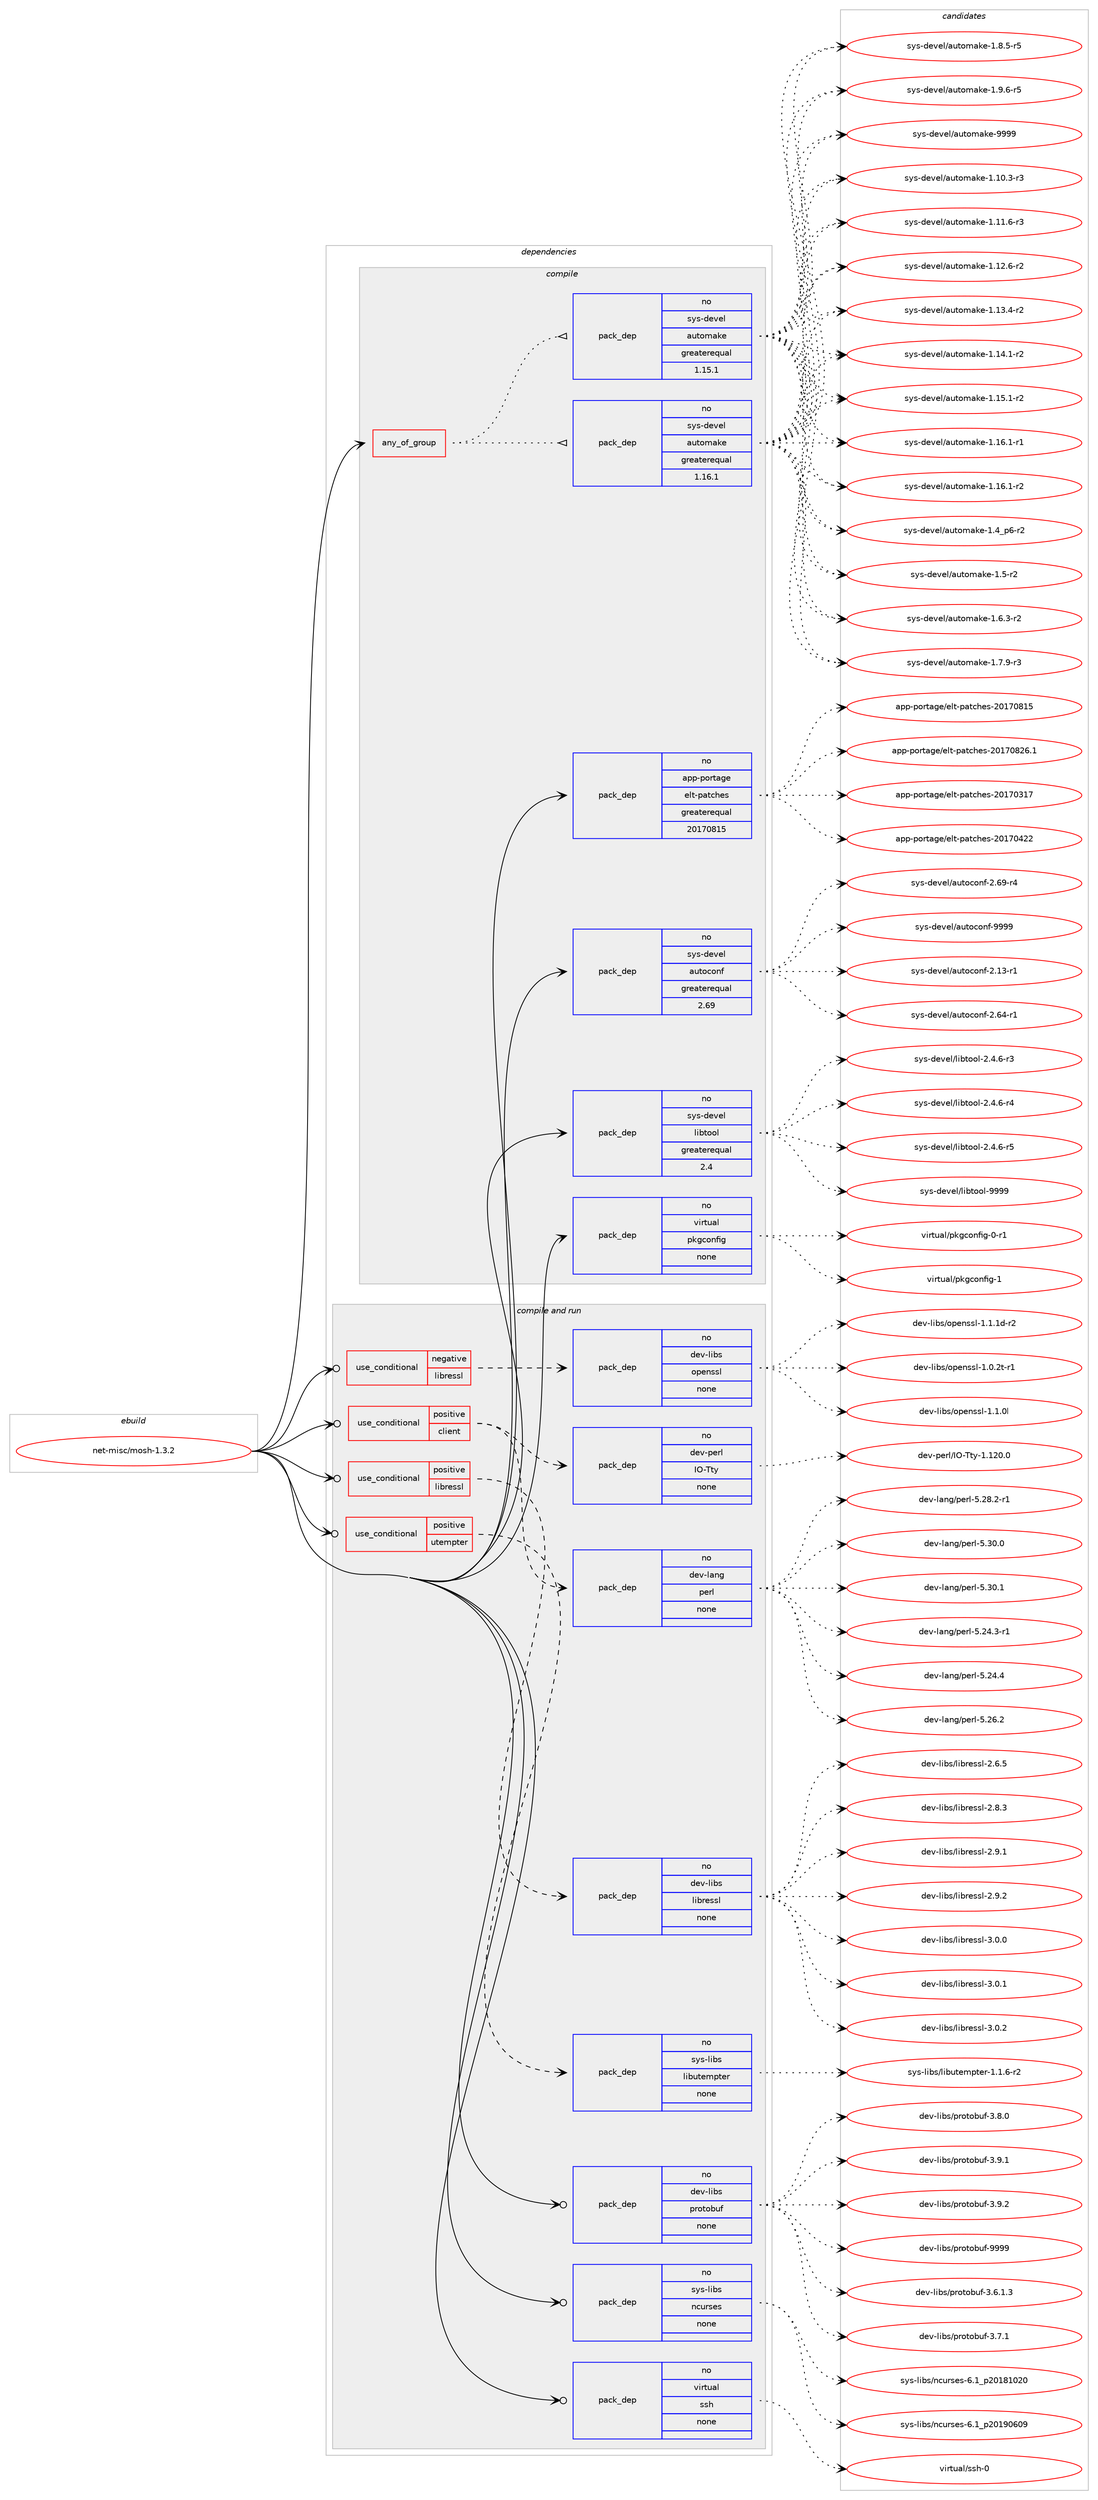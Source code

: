 digraph prolog {

# *************
# Graph options
# *************

newrank=true;
concentrate=true;
compound=true;
graph [rankdir=LR,fontname=Helvetica,fontsize=10,ranksep=1.5];#, ranksep=2.5, nodesep=0.2];
edge  [arrowhead=vee];
node  [fontname=Helvetica,fontsize=10];

# **********
# The ebuild
# **********

subgraph cluster_leftcol {
color=gray;
rank=same;
label=<<i>ebuild</i>>;
id [label="net-misc/mosh-1.3.2", color=red, width=4, href="../net-misc/mosh-1.3.2.svg"];
}

# ****************
# The dependencies
# ****************

subgraph cluster_midcol {
color=gray;
label=<<i>dependencies</i>>;
subgraph cluster_compile {
fillcolor="#eeeeee";
style=filled;
label=<<i>compile</i>>;
subgraph any14175 {
dependency834571 [label=<<TABLE BORDER="0" CELLBORDER="1" CELLSPACING="0" CELLPADDING="4"><TR><TD CELLPADDING="10">any_of_group</TD></TR></TABLE>>, shape=none, color=red];subgraph pack616414 {
dependency834572 [label=<<TABLE BORDER="0" CELLBORDER="1" CELLSPACING="0" CELLPADDING="4" WIDTH="220"><TR><TD ROWSPAN="6" CELLPADDING="30">pack_dep</TD></TR><TR><TD WIDTH="110">no</TD></TR><TR><TD>sys-devel</TD></TR><TR><TD>automake</TD></TR><TR><TD>greaterequal</TD></TR><TR><TD>1.16.1</TD></TR></TABLE>>, shape=none, color=blue];
}
dependency834571:e -> dependency834572:w [weight=20,style="dotted",arrowhead="oinv"];
subgraph pack616415 {
dependency834573 [label=<<TABLE BORDER="0" CELLBORDER="1" CELLSPACING="0" CELLPADDING="4" WIDTH="220"><TR><TD ROWSPAN="6" CELLPADDING="30">pack_dep</TD></TR><TR><TD WIDTH="110">no</TD></TR><TR><TD>sys-devel</TD></TR><TR><TD>automake</TD></TR><TR><TD>greaterequal</TD></TR><TR><TD>1.15.1</TD></TR></TABLE>>, shape=none, color=blue];
}
dependency834571:e -> dependency834573:w [weight=20,style="dotted",arrowhead="oinv"];
}
id:e -> dependency834571:w [weight=20,style="solid",arrowhead="vee"];
subgraph pack616416 {
dependency834574 [label=<<TABLE BORDER="0" CELLBORDER="1" CELLSPACING="0" CELLPADDING="4" WIDTH="220"><TR><TD ROWSPAN="6" CELLPADDING="30">pack_dep</TD></TR><TR><TD WIDTH="110">no</TD></TR><TR><TD>app-portage</TD></TR><TR><TD>elt-patches</TD></TR><TR><TD>greaterequal</TD></TR><TR><TD>20170815</TD></TR></TABLE>>, shape=none, color=blue];
}
id:e -> dependency834574:w [weight=20,style="solid",arrowhead="vee"];
subgraph pack616417 {
dependency834575 [label=<<TABLE BORDER="0" CELLBORDER="1" CELLSPACING="0" CELLPADDING="4" WIDTH="220"><TR><TD ROWSPAN="6" CELLPADDING="30">pack_dep</TD></TR><TR><TD WIDTH="110">no</TD></TR><TR><TD>sys-devel</TD></TR><TR><TD>autoconf</TD></TR><TR><TD>greaterequal</TD></TR><TR><TD>2.69</TD></TR></TABLE>>, shape=none, color=blue];
}
id:e -> dependency834575:w [weight=20,style="solid",arrowhead="vee"];
subgraph pack616418 {
dependency834576 [label=<<TABLE BORDER="0" CELLBORDER="1" CELLSPACING="0" CELLPADDING="4" WIDTH="220"><TR><TD ROWSPAN="6" CELLPADDING="30">pack_dep</TD></TR><TR><TD WIDTH="110">no</TD></TR><TR><TD>sys-devel</TD></TR><TR><TD>libtool</TD></TR><TR><TD>greaterequal</TD></TR><TR><TD>2.4</TD></TR></TABLE>>, shape=none, color=blue];
}
id:e -> dependency834576:w [weight=20,style="solid",arrowhead="vee"];
subgraph pack616419 {
dependency834577 [label=<<TABLE BORDER="0" CELLBORDER="1" CELLSPACING="0" CELLPADDING="4" WIDTH="220"><TR><TD ROWSPAN="6" CELLPADDING="30">pack_dep</TD></TR><TR><TD WIDTH="110">no</TD></TR><TR><TD>virtual</TD></TR><TR><TD>pkgconfig</TD></TR><TR><TD>none</TD></TR><TR><TD></TD></TR></TABLE>>, shape=none, color=blue];
}
id:e -> dependency834577:w [weight=20,style="solid",arrowhead="vee"];
}
subgraph cluster_compileandrun {
fillcolor="#eeeeee";
style=filled;
label=<<i>compile and run</i>>;
subgraph cond203525 {
dependency834578 [label=<<TABLE BORDER="0" CELLBORDER="1" CELLSPACING="0" CELLPADDING="4"><TR><TD ROWSPAN="3" CELLPADDING="10">use_conditional</TD></TR><TR><TD>negative</TD></TR><TR><TD>libressl</TD></TR></TABLE>>, shape=none, color=red];
subgraph pack616420 {
dependency834579 [label=<<TABLE BORDER="0" CELLBORDER="1" CELLSPACING="0" CELLPADDING="4" WIDTH="220"><TR><TD ROWSPAN="6" CELLPADDING="30">pack_dep</TD></TR><TR><TD WIDTH="110">no</TD></TR><TR><TD>dev-libs</TD></TR><TR><TD>openssl</TD></TR><TR><TD>none</TD></TR><TR><TD></TD></TR></TABLE>>, shape=none, color=blue];
}
dependency834578:e -> dependency834579:w [weight=20,style="dashed",arrowhead="vee"];
}
id:e -> dependency834578:w [weight=20,style="solid",arrowhead="odotvee"];
subgraph cond203526 {
dependency834580 [label=<<TABLE BORDER="0" CELLBORDER="1" CELLSPACING="0" CELLPADDING="4"><TR><TD ROWSPAN="3" CELLPADDING="10">use_conditional</TD></TR><TR><TD>positive</TD></TR><TR><TD>client</TD></TR></TABLE>>, shape=none, color=red];
subgraph pack616421 {
dependency834581 [label=<<TABLE BORDER="0" CELLBORDER="1" CELLSPACING="0" CELLPADDING="4" WIDTH="220"><TR><TD ROWSPAN="6" CELLPADDING="30">pack_dep</TD></TR><TR><TD WIDTH="110">no</TD></TR><TR><TD>dev-lang</TD></TR><TR><TD>perl</TD></TR><TR><TD>none</TD></TR><TR><TD></TD></TR></TABLE>>, shape=none, color=blue];
}
dependency834580:e -> dependency834581:w [weight=20,style="dashed",arrowhead="vee"];
subgraph pack616422 {
dependency834582 [label=<<TABLE BORDER="0" CELLBORDER="1" CELLSPACING="0" CELLPADDING="4" WIDTH="220"><TR><TD ROWSPAN="6" CELLPADDING="30">pack_dep</TD></TR><TR><TD WIDTH="110">no</TD></TR><TR><TD>dev-perl</TD></TR><TR><TD>IO-Tty</TD></TR><TR><TD>none</TD></TR><TR><TD></TD></TR></TABLE>>, shape=none, color=blue];
}
dependency834580:e -> dependency834582:w [weight=20,style="dashed",arrowhead="vee"];
}
id:e -> dependency834580:w [weight=20,style="solid",arrowhead="odotvee"];
subgraph cond203527 {
dependency834583 [label=<<TABLE BORDER="0" CELLBORDER="1" CELLSPACING="0" CELLPADDING="4"><TR><TD ROWSPAN="3" CELLPADDING="10">use_conditional</TD></TR><TR><TD>positive</TD></TR><TR><TD>libressl</TD></TR></TABLE>>, shape=none, color=red];
subgraph pack616423 {
dependency834584 [label=<<TABLE BORDER="0" CELLBORDER="1" CELLSPACING="0" CELLPADDING="4" WIDTH="220"><TR><TD ROWSPAN="6" CELLPADDING="30">pack_dep</TD></TR><TR><TD WIDTH="110">no</TD></TR><TR><TD>dev-libs</TD></TR><TR><TD>libressl</TD></TR><TR><TD>none</TD></TR><TR><TD></TD></TR></TABLE>>, shape=none, color=blue];
}
dependency834583:e -> dependency834584:w [weight=20,style="dashed",arrowhead="vee"];
}
id:e -> dependency834583:w [weight=20,style="solid",arrowhead="odotvee"];
subgraph cond203528 {
dependency834585 [label=<<TABLE BORDER="0" CELLBORDER="1" CELLSPACING="0" CELLPADDING="4"><TR><TD ROWSPAN="3" CELLPADDING="10">use_conditional</TD></TR><TR><TD>positive</TD></TR><TR><TD>utempter</TD></TR></TABLE>>, shape=none, color=red];
subgraph pack616424 {
dependency834586 [label=<<TABLE BORDER="0" CELLBORDER="1" CELLSPACING="0" CELLPADDING="4" WIDTH="220"><TR><TD ROWSPAN="6" CELLPADDING="30">pack_dep</TD></TR><TR><TD WIDTH="110">no</TD></TR><TR><TD>sys-libs</TD></TR><TR><TD>libutempter</TD></TR><TR><TD>none</TD></TR><TR><TD></TD></TR></TABLE>>, shape=none, color=blue];
}
dependency834585:e -> dependency834586:w [weight=20,style="dashed",arrowhead="vee"];
}
id:e -> dependency834585:w [weight=20,style="solid",arrowhead="odotvee"];
subgraph pack616425 {
dependency834587 [label=<<TABLE BORDER="0" CELLBORDER="1" CELLSPACING="0" CELLPADDING="4" WIDTH="220"><TR><TD ROWSPAN="6" CELLPADDING="30">pack_dep</TD></TR><TR><TD WIDTH="110">no</TD></TR><TR><TD>dev-libs</TD></TR><TR><TD>protobuf</TD></TR><TR><TD>none</TD></TR><TR><TD></TD></TR></TABLE>>, shape=none, color=blue];
}
id:e -> dependency834587:w [weight=20,style="solid",arrowhead="odotvee"];
subgraph pack616426 {
dependency834588 [label=<<TABLE BORDER="0" CELLBORDER="1" CELLSPACING="0" CELLPADDING="4" WIDTH="220"><TR><TD ROWSPAN="6" CELLPADDING="30">pack_dep</TD></TR><TR><TD WIDTH="110">no</TD></TR><TR><TD>sys-libs</TD></TR><TR><TD>ncurses</TD></TR><TR><TD>none</TD></TR><TR><TD></TD></TR></TABLE>>, shape=none, color=blue];
}
id:e -> dependency834588:w [weight=20,style="solid",arrowhead="odotvee"];
subgraph pack616427 {
dependency834589 [label=<<TABLE BORDER="0" CELLBORDER="1" CELLSPACING="0" CELLPADDING="4" WIDTH="220"><TR><TD ROWSPAN="6" CELLPADDING="30">pack_dep</TD></TR><TR><TD WIDTH="110">no</TD></TR><TR><TD>virtual</TD></TR><TR><TD>ssh</TD></TR><TR><TD>none</TD></TR><TR><TD></TD></TR></TABLE>>, shape=none, color=blue];
}
id:e -> dependency834589:w [weight=20,style="solid",arrowhead="odotvee"];
}
subgraph cluster_run {
fillcolor="#eeeeee";
style=filled;
label=<<i>run</i>>;
}
}

# **************
# The candidates
# **************

subgraph cluster_choices {
rank=same;
color=gray;
label=<<i>candidates</i>>;

subgraph choice616414 {
color=black;
nodesep=1;
choice11512111545100101118101108479711711611110997107101454946494846514511451 [label="sys-devel/automake-1.10.3-r3", color=red, width=4,href="../sys-devel/automake-1.10.3-r3.svg"];
choice11512111545100101118101108479711711611110997107101454946494946544511451 [label="sys-devel/automake-1.11.6-r3", color=red, width=4,href="../sys-devel/automake-1.11.6-r3.svg"];
choice11512111545100101118101108479711711611110997107101454946495046544511450 [label="sys-devel/automake-1.12.6-r2", color=red, width=4,href="../sys-devel/automake-1.12.6-r2.svg"];
choice11512111545100101118101108479711711611110997107101454946495146524511450 [label="sys-devel/automake-1.13.4-r2", color=red, width=4,href="../sys-devel/automake-1.13.4-r2.svg"];
choice11512111545100101118101108479711711611110997107101454946495246494511450 [label="sys-devel/automake-1.14.1-r2", color=red, width=4,href="../sys-devel/automake-1.14.1-r2.svg"];
choice11512111545100101118101108479711711611110997107101454946495346494511450 [label="sys-devel/automake-1.15.1-r2", color=red, width=4,href="../sys-devel/automake-1.15.1-r2.svg"];
choice11512111545100101118101108479711711611110997107101454946495446494511449 [label="sys-devel/automake-1.16.1-r1", color=red, width=4,href="../sys-devel/automake-1.16.1-r1.svg"];
choice11512111545100101118101108479711711611110997107101454946495446494511450 [label="sys-devel/automake-1.16.1-r2", color=red, width=4,href="../sys-devel/automake-1.16.1-r2.svg"];
choice115121115451001011181011084797117116111109971071014549465295112544511450 [label="sys-devel/automake-1.4_p6-r2", color=red, width=4,href="../sys-devel/automake-1.4_p6-r2.svg"];
choice11512111545100101118101108479711711611110997107101454946534511450 [label="sys-devel/automake-1.5-r2", color=red, width=4,href="../sys-devel/automake-1.5-r2.svg"];
choice115121115451001011181011084797117116111109971071014549465446514511450 [label="sys-devel/automake-1.6.3-r2", color=red, width=4,href="../sys-devel/automake-1.6.3-r2.svg"];
choice115121115451001011181011084797117116111109971071014549465546574511451 [label="sys-devel/automake-1.7.9-r3", color=red, width=4,href="../sys-devel/automake-1.7.9-r3.svg"];
choice115121115451001011181011084797117116111109971071014549465646534511453 [label="sys-devel/automake-1.8.5-r5", color=red, width=4,href="../sys-devel/automake-1.8.5-r5.svg"];
choice115121115451001011181011084797117116111109971071014549465746544511453 [label="sys-devel/automake-1.9.6-r5", color=red, width=4,href="../sys-devel/automake-1.9.6-r5.svg"];
choice115121115451001011181011084797117116111109971071014557575757 [label="sys-devel/automake-9999", color=red, width=4,href="../sys-devel/automake-9999.svg"];
dependency834572:e -> choice11512111545100101118101108479711711611110997107101454946494846514511451:w [style=dotted,weight="100"];
dependency834572:e -> choice11512111545100101118101108479711711611110997107101454946494946544511451:w [style=dotted,weight="100"];
dependency834572:e -> choice11512111545100101118101108479711711611110997107101454946495046544511450:w [style=dotted,weight="100"];
dependency834572:e -> choice11512111545100101118101108479711711611110997107101454946495146524511450:w [style=dotted,weight="100"];
dependency834572:e -> choice11512111545100101118101108479711711611110997107101454946495246494511450:w [style=dotted,weight="100"];
dependency834572:e -> choice11512111545100101118101108479711711611110997107101454946495346494511450:w [style=dotted,weight="100"];
dependency834572:e -> choice11512111545100101118101108479711711611110997107101454946495446494511449:w [style=dotted,weight="100"];
dependency834572:e -> choice11512111545100101118101108479711711611110997107101454946495446494511450:w [style=dotted,weight="100"];
dependency834572:e -> choice115121115451001011181011084797117116111109971071014549465295112544511450:w [style=dotted,weight="100"];
dependency834572:e -> choice11512111545100101118101108479711711611110997107101454946534511450:w [style=dotted,weight="100"];
dependency834572:e -> choice115121115451001011181011084797117116111109971071014549465446514511450:w [style=dotted,weight="100"];
dependency834572:e -> choice115121115451001011181011084797117116111109971071014549465546574511451:w [style=dotted,weight="100"];
dependency834572:e -> choice115121115451001011181011084797117116111109971071014549465646534511453:w [style=dotted,weight="100"];
dependency834572:e -> choice115121115451001011181011084797117116111109971071014549465746544511453:w [style=dotted,weight="100"];
dependency834572:e -> choice115121115451001011181011084797117116111109971071014557575757:w [style=dotted,weight="100"];
}
subgraph choice616415 {
color=black;
nodesep=1;
choice11512111545100101118101108479711711611110997107101454946494846514511451 [label="sys-devel/automake-1.10.3-r3", color=red, width=4,href="../sys-devel/automake-1.10.3-r3.svg"];
choice11512111545100101118101108479711711611110997107101454946494946544511451 [label="sys-devel/automake-1.11.6-r3", color=red, width=4,href="../sys-devel/automake-1.11.6-r3.svg"];
choice11512111545100101118101108479711711611110997107101454946495046544511450 [label="sys-devel/automake-1.12.6-r2", color=red, width=4,href="../sys-devel/automake-1.12.6-r2.svg"];
choice11512111545100101118101108479711711611110997107101454946495146524511450 [label="sys-devel/automake-1.13.4-r2", color=red, width=4,href="../sys-devel/automake-1.13.4-r2.svg"];
choice11512111545100101118101108479711711611110997107101454946495246494511450 [label="sys-devel/automake-1.14.1-r2", color=red, width=4,href="../sys-devel/automake-1.14.1-r2.svg"];
choice11512111545100101118101108479711711611110997107101454946495346494511450 [label="sys-devel/automake-1.15.1-r2", color=red, width=4,href="../sys-devel/automake-1.15.1-r2.svg"];
choice11512111545100101118101108479711711611110997107101454946495446494511449 [label="sys-devel/automake-1.16.1-r1", color=red, width=4,href="../sys-devel/automake-1.16.1-r1.svg"];
choice11512111545100101118101108479711711611110997107101454946495446494511450 [label="sys-devel/automake-1.16.1-r2", color=red, width=4,href="../sys-devel/automake-1.16.1-r2.svg"];
choice115121115451001011181011084797117116111109971071014549465295112544511450 [label="sys-devel/automake-1.4_p6-r2", color=red, width=4,href="../sys-devel/automake-1.4_p6-r2.svg"];
choice11512111545100101118101108479711711611110997107101454946534511450 [label="sys-devel/automake-1.5-r2", color=red, width=4,href="../sys-devel/automake-1.5-r2.svg"];
choice115121115451001011181011084797117116111109971071014549465446514511450 [label="sys-devel/automake-1.6.3-r2", color=red, width=4,href="../sys-devel/automake-1.6.3-r2.svg"];
choice115121115451001011181011084797117116111109971071014549465546574511451 [label="sys-devel/automake-1.7.9-r3", color=red, width=4,href="../sys-devel/automake-1.7.9-r3.svg"];
choice115121115451001011181011084797117116111109971071014549465646534511453 [label="sys-devel/automake-1.8.5-r5", color=red, width=4,href="../sys-devel/automake-1.8.5-r5.svg"];
choice115121115451001011181011084797117116111109971071014549465746544511453 [label="sys-devel/automake-1.9.6-r5", color=red, width=4,href="../sys-devel/automake-1.9.6-r5.svg"];
choice115121115451001011181011084797117116111109971071014557575757 [label="sys-devel/automake-9999", color=red, width=4,href="../sys-devel/automake-9999.svg"];
dependency834573:e -> choice11512111545100101118101108479711711611110997107101454946494846514511451:w [style=dotted,weight="100"];
dependency834573:e -> choice11512111545100101118101108479711711611110997107101454946494946544511451:w [style=dotted,weight="100"];
dependency834573:e -> choice11512111545100101118101108479711711611110997107101454946495046544511450:w [style=dotted,weight="100"];
dependency834573:e -> choice11512111545100101118101108479711711611110997107101454946495146524511450:w [style=dotted,weight="100"];
dependency834573:e -> choice11512111545100101118101108479711711611110997107101454946495246494511450:w [style=dotted,weight="100"];
dependency834573:e -> choice11512111545100101118101108479711711611110997107101454946495346494511450:w [style=dotted,weight="100"];
dependency834573:e -> choice11512111545100101118101108479711711611110997107101454946495446494511449:w [style=dotted,weight="100"];
dependency834573:e -> choice11512111545100101118101108479711711611110997107101454946495446494511450:w [style=dotted,weight="100"];
dependency834573:e -> choice115121115451001011181011084797117116111109971071014549465295112544511450:w [style=dotted,weight="100"];
dependency834573:e -> choice11512111545100101118101108479711711611110997107101454946534511450:w [style=dotted,weight="100"];
dependency834573:e -> choice115121115451001011181011084797117116111109971071014549465446514511450:w [style=dotted,weight="100"];
dependency834573:e -> choice115121115451001011181011084797117116111109971071014549465546574511451:w [style=dotted,weight="100"];
dependency834573:e -> choice115121115451001011181011084797117116111109971071014549465646534511453:w [style=dotted,weight="100"];
dependency834573:e -> choice115121115451001011181011084797117116111109971071014549465746544511453:w [style=dotted,weight="100"];
dependency834573:e -> choice115121115451001011181011084797117116111109971071014557575757:w [style=dotted,weight="100"];
}
subgraph choice616416 {
color=black;
nodesep=1;
choice97112112451121111141169710310147101108116451129711699104101115455048495548514955 [label="app-portage/elt-patches-20170317", color=red, width=4,href="../app-portage/elt-patches-20170317.svg"];
choice97112112451121111141169710310147101108116451129711699104101115455048495548525050 [label="app-portage/elt-patches-20170422", color=red, width=4,href="../app-portage/elt-patches-20170422.svg"];
choice97112112451121111141169710310147101108116451129711699104101115455048495548564953 [label="app-portage/elt-patches-20170815", color=red, width=4,href="../app-portage/elt-patches-20170815.svg"];
choice971121124511211111411697103101471011081164511297116991041011154550484955485650544649 [label="app-portage/elt-patches-20170826.1", color=red, width=4,href="../app-portage/elt-patches-20170826.1.svg"];
dependency834574:e -> choice97112112451121111141169710310147101108116451129711699104101115455048495548514955:w [style=dotted,weight="100"];
dependency834574:e -> choice97112112451121111141169710310147101108116451129711699104101115455048495548525050:w [style=dotted,weight="100"];
dependency834574:e -> choice97112112451121111141169710310147101108116451129711699104101115455048495548564953:w [style=dotted,weight="100"];
dependency834574:e -> choice971121124511211111411697103101471011081164511297116991041011154550484955485650544649:w [style=dotted,weight="100"];
}
subgraph choice616417 {
color=black;
nodesep=1;
choice1151211154510010111810110847971171161119911111010245504649514511449 [label="sys-devel/autoconf-2.13-r1", color=red, width=4,href="../sys-devel/autoconf-2.13-r1.svg"];
choice1151211154510010111810110847971171161119911111010245504654524511449 [label="sys-devel/autoconf-2.64-r1", color=red, width=4,href="../sys-devel/autoconf-2.64-r1.svg"];
choice1151211154510010111810110847971171161119911111010245504654574511452 [label="sys-devel/autoconf-2.69-r4", color=red, width=4,href="../sys-devel/autoconf-2.69-r4.svg"];
choice115121115451001011181011084797117116111991111101024557575757 [label="sys-devel/autoconf-9999", color=red, width=4,href="../sys-devel/autoconf-9999.svg"];
dependency834575:e -> choice1151211154510010111810110847971171161119911111010245504649514511449:w [style=dotted,weight="100"];
dependency834575:e -> choice1151211154510010111810110847971171161119911111010245504654524511449:w [style=dotted,weight="100"];
dependency834575:e -> choice1151211154510010111810110847971171161119911111010245504654574511452:w [style=dotted,weight="100"];
dependency834575:e -> choice115121115451001011181011084797117116111991111101024557575757:w [style=dotted,weight="100"];
}
subgraph choice616418 {
color=black;
nodesep=1;
choice1151211154510010111810110847108105981161111111084550465246544511451 [label="sys-devel/libtool-2.4.6-r3", color=red, width=4,href="../sys-devel/libtool-2.4.6-r3.svg"];
choice1151211154510010111810110847108105981161111111084550465246544511452 [label="sys-devel/libtool-2.4.6-r4", color=red, width=4,href="../sys-devel/libtool-2.4.6-r4.svg"];
choice1151211154510010111810110847108105981161111111084550465246544511453 [label="sys-devel/libtool-2.4.6-r5", color=red, width=4,href="../sys-devel/libtool-2.4.6-r5.svg"];
choice1151211154510010111810110847108105981161111111084557575757 [label="sys-devel/libtool-9999", color=red, width=4,href="../sys-devel/libtool-9999.svg"];
dependency834576:e -> choice1151211154510010111810110847108105981161111111084550465246544511451:w [style=dotted,weight="100"];
dependency834576:e -> choice1151211154510010111810110847108105981161111111084550465246544511452:w [style=dotted,weight="100"];
dependency834576:e -> choice1151211154510010111810110847108105981161111111084550465246544511453:w [style=dotted,weight="100"];
dependency834576:e -> choice1151211154510010111810110847108105981161111111084557575757:w [style=dotted,weight="100"];
}
subgraph choice616419 {
color=black;
nodesep=1;
choice11810511411611797108471121071039911111010210510345484511449 [label="virtual/pkgconfig-0-r1", color=red, width=4,href="../virtual/pkgconfig-0-r1.svg"];
choice1181051141161179710847112107103991111101021051034549 [label="virtual/pkgconfig-1", color=red, width=4,href="../virtual/pkgconfig-1.svg"];
dependency834577:e -> choice11810511411611797108471121071039911111010210510345484511449:w [style=dotted,weight="100"];
dependency834577:e -> choice1181051141161179710847112107103991111101021051034549:w [style=dotted,weight="100"];
}
subgraph choice616420 {
color=black;
nodesep=1;
choice1001011184510810598115471111121011101151151084549464846501164511449 [label="dev-libs/openssl-1.0.2t-r1", color=red, width=4,href="../dev-libs/openssl-1.0.2t-r1.svg"];
choice100101118451081059811547111112101110115115108454946494648108 [label="dev-libs/openssl-1.1.0l", color=red, width=4,href="../dev-libs/openssl-1.1.0l.svg"];
choice1001011184510810598115471111121011101151151084549464946491004511450 [label="dev-libs/openssl-1.1.1d-r2", color=red, width=4,href="../dev-libs/openssl-1.1.1d-r2.svg"];
dependency834579:e -> choice1001011184510810598115471111121011101151151084549464846501164511449:w [style=dotted,weight="100"];
dependency834579:e -> choice100101118451081059811547111112101110115115108454946494648108:w [style=dotted,weight="100"];
dependency834579:e -> choice1001011184510810598115471111121011101151151084549464946491004511450:w [style=dotted,weight="100"];
}
subgraph choice616421 {
color=black;
nodesep=1;
choice100101118451089711010347112101114108455346505246514511449 [label="dev-lang/perl-5.24.3-r1", color=red, width=4,href="../dev-lang/perl-5.24.3-r1.svg"];
choice10010111845108971101034711210111410845534650524652 [label="dev-lang/perl-5.24.4", color=red, width=4,href="../dev-lang/perl-5.24.4.svg"];
choice10010111845108971101034711210111410845534650544650 [label="dev-lang/perl-5.26.2", color=red, width=4,href="../dev-lang/perl-5.26.2.svg"];
choice100101118451089711010347112101114108455346505646504511449 [label="dev-lang/perl-5.28.2-r1", color=red, width=4,href="../dev-lang/perl-5.28.2-r1.svg"];
choice10010111845108971101034711210111410845534651484648 [label="dev-lang/perl-5.30.0", color=red, width=4,href="../dev-lang/perl-5.30.0.svg"];
choice10010111845108971101034711210111410845534651484649 [label="dev-lang/perl-5.30.1", color=red, width=4,href="../dev-lang/perl-5.30.1.svg"];
dependency834581:e -> choice100101118451089711010347112101114108455346505246514511449:w [style=dotted,weight="100"];
dependency834581:e -> choice10010111845108971101034711210111410845534650524652:w [style=dotted,weight="100"];
dependency834581:e -> choice10010111845108971101034711210111410845534650544650:w [style=dotted,weight="100"];
dependency834581:e -> choice100101118451089711010347112101114108455346505646504511449:w [style=dotted,weight="100"];
dependency834581:e -> choice10010111845108971101034711210111410845534651484648:w [style=dotted,weight="100"];
dependency834581:e -> choice10010111845108971101034711210111410845534651484649:w [style=dotted,weight="100"];
}
subgraph choice616422 {
color=black;
nodesep=1;
choice1001011184511210111410847737945841161214549464950484648 [label="dev-perl/IO-Tty-1.120.0", color=red, width=4,href="../dev-perl/IO-Tty-1.120.0.svg"];
dependency834582:e -> choice1001011184511210111410847737945841161214549464950484648:w [style=dotted,weight="100"];
}
subgraph choice616423 {
color=black;
nodesep=1;
choice10010111845108105981154710810598114101115115108455046544653 [label="dev-libs/libressl-2.6.5", color=red, width=4,href="../dev-libs/libressl-2.6.5.svg"];
choice10010111845108105981154710810598114101115115108455046564651 [label="dev-libs/libressl-2.8.3", color=red, width=4,href="../dev-libs/libressl-2.8.3.svg"];
choice10010111845108105981154710810598114101115115108455046574649 [label="dev-libs/libressl-2.9.1", color=red, width=4,href="../dev-libs/libressl-2.9.1.svg"];
choice10010111845108105981154710810598114101115115108455046574650 [label="dev-libs/libressl-2.9.2", color=red, width=4,href="../dev-libs/libressl-2.9.2.svg"];
choice10010111845108105981154710810598114101115115108455146484648 [label="dev-libs/libressl-3.0.0", color=red, width=4,href="../dev-libs/libressl-3.0.0.svg"];
choice10010111845108105981154710810598114101115115108455146484649 [label="dev-libs/libressl-3.0.1", color=red, width=4,href="../dev-libs/libressl-3.0.1.svg"];
choice10010111845108105981154710810598114101115115108455146484650 [label="dev-libs/libressl-3.0.2", color=red, width=4,href="../dev-libs/libressl-3.0.2.svg"];
dependency834584:e -> choice10010111845108105981154710810598114101115115108455046544653:w [style=dotted,weight="100"];
dependency834584:e -> choice10010111845108105981154710810598114101115115108455046564651:w [style=dotted,weight="100"];
dependency834584:e -> choice10010111845108105981154710810598114101115115108455046574649:w [style=dotted,weight="100"];
dependency834584:e -> choice10010111845108105981154710810598114101115115108455046574650:w [style=dotted,weight="100"];
dependency834584:e -> choice10010111845108105981154710810598114101115115108455146484648:w [style=dotted,weight="100"];
dependency834584:e -> choice10010111845108105981154710810598114101115115108455146484649:w [style=dotted,weight="100"];
dependency834584:e -> choice10010111845108105981154710810598114101115115108455146484650:w [style=dotted,weight="100"];
}
subgraph choice616424 {
color=black;
nodesep=1;
choice115121115451081059811547108105981171161011091121161011144549464946544511450 [label="sys-libs/libutempter-1.1.6-r2", color=red, width=4,href="../sys-libs/libutempter-1.1.6-r2.svg"];
dependency834586:e -> choice115121115451081059811547108105981171161011091121161011144549464946544511450:w [style=dotted,weight="100"];
}
subgraph choice616425 {
color=black;
nodesep=1;
choice100101118451081059811547112114111116111981171024551465446494651 [label="dev-libs/protobuf-3.6.1.3", color=red, width=4,href="../dev-libs/protobuf-3.6.1.3.svg"];
choice10010111845108105981154711211411111611198117102455146554649 [label="dev-libs/protobuf-3.7.1", color=red, width=4,href="../dev-libs/protobuf-3.7.1.svg"];
choice10010111845108105981154711211411111611198117102455146564648 [label="dev-libs/protobuf-3.8.0", color=red, width=4,href="../dev-libs/protobuf-3.8.0.svg"];
choice10010111845108105981154711211411111611198117102455146574649 [label="dev-libs/protobuf-3.9.1", color=red, width=4,href="../dev-libs/protobuf-3.9.1.svg"];
choice10010111845108105981154711211411111611198117102455146574650 [label="dev-libs/protobuf-3.9.2", color=red, width=4,href="../dev-libs/protobuf-3.9.2.svg"];
choice100101118451081059811547112114111116111981171024557575757 [label="dev-libs/protobuf-9999", color=red, width=4,href="../dev-libs/protobuf-9999.svg"];
dependency834587:e -> choice100101118451081059811547112114111116111981171024551465446494651:w [style=dotted,weight="100"];
dependency834587:e -> choice10010111845108105981154711211411111611198117102455146554649:w [style=dotted,weight="100"];
dependency834587:e -> choice10010111845108105981154711211411111611198117102455146564648:w [style=dotted,weight="100"];
dependency834587:e -> choice10010111845108105981154711211411111611198117102455146574649:w [style=dotted,weight="100"];
dependency834587:e -> choice10010111845108105981154711211411111611198117102455146574650:w [style=dotted,weight="100"];
dependency834587:e -> choice100101118451081059811547112114111116111981171024557575757:w [style=dotted,weight="100"];
}
subgraph choice616426 {
color=black;
nodesep=1;
choice1151211154510810598115471109911711411510111545544649951125048495649485048 [label="sys-libs/ncurses-6.1_p20181020", color=red, width=4,href="../sys-libs/ncurses-6.1_p20181020.svg"];
choice1151211154510810598115471109911711411510111545544649951125048495748544857 [label="sys-libs/ncurses-6.1_p20190609", color=red, width=4,href="../sys-libs/ncurses-6.1_p20190609.svg"];
dependency834588:e -> choice1151211154510810598115471109911711411510111545544649951125048495649485048:w [style=dotted,weight="100"];
dependency834588:e -> choice1151211154510810598115471109911711411510111545544649951125048495748544857:w [style=dotted,weight="100"];
}
subgraph choice616427 {
color=black;
nodesep=1;
choice11810511411611797108471151151044548 [label="virtual/ssh-0", color=red, width=4,href="../virtual/ssh-0.svg"];
dependency834589:e -> choice11810511411611797108471151151044548:w [style=dotted,weight="100"];
}
}

}

